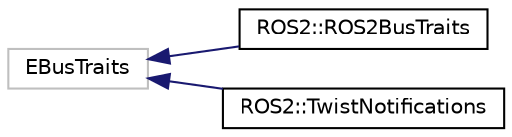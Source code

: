 digraph "Graphical Class Hierarchy"
{
 // LATEX_PDF_SIZE
  edge [fontname="Helvetica",fontsize="10",labelfontname="Helvetica",labelfontsize="10"];
  node [fontname="Helvetica",fontsize="10",shape=record];
  rankdir="LR";
  Node43 [label="EBusTraits",height=0.2,width=0.4,color="grey75", fillcolor="white", style="filled",tooltip=" "];
  Node43 -> Node0 [dir="back",color="midnightblue",fontsize="10",style="solid",fontname="Helvetica"];
  Node0 [label="ROS2::ROS2BusTraits",height=0.2,width=0.4,color="black", fillcolor="white", style="filled",URL="$class_r_o_s2_1_1_r_o_s2_bus_traits.html",tooltip=" "];
  Node43 -> Node45 [dir="back",color="midnightblue",fontsize="10",style="solid",fontname="Helvetica"];
  Node45 [label="ROS2::TwistNotifications",height=0.2,width=0.4,color="black", fillcolor="white", style="filled",URL="$class_r_o_s2_1_1_twist_notifications.html",tooltip=" "];
}
